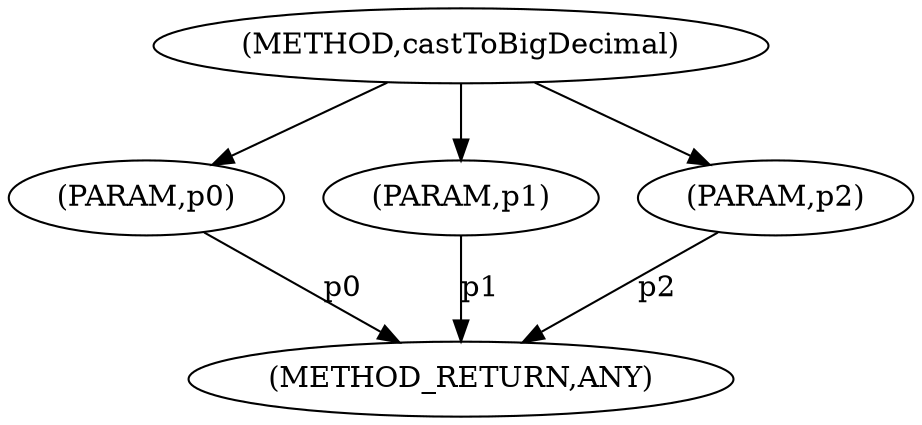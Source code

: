 digraph "castToBigDecimal" {  
"1831" [label = <(METHOD,castToBigDecimal)> ]
"1836" [label = <(METHOD_RETURN,ANY)> ]
"1832" [label = <(PARAM,p0)> ]
"1833" [label = <(PARAM,p1)> ]
"1834" [label = <(PARAM,p2)> ]
  "1832" -> "1836"  [ label = "p0"] 
  "1833" -> "1836"  [ label = "p1"] 
  "1834" -> "1836"  [ label = "p2"] 
  "1831" -> "1832" 
  "1831" -> "1833" 
  "1831" -> "1834" 
}
